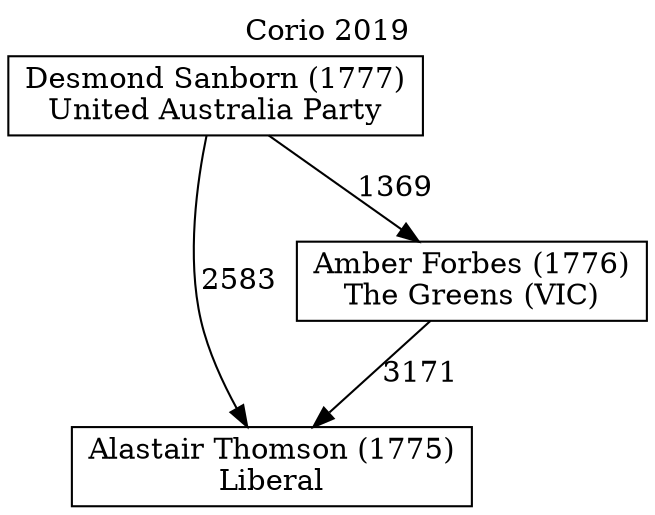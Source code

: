 // House preference flow
digraph "Alastair Thomson (1775)_Corio_2019" {
	graph [label="Corio 2019" labelloc=t mclimit=10]
	node [shape=box]
	"Alastair Thomson (1775)" [label="Alastair Thomson (1775)
Liberal"]
	"Amber Forbes (1776)" [label="Amber Forbes (1776)
The Greens (VIC)"]
	"Desmond Sanborn (1777)" [label="Desmond Sanborn (1777)
United Australia Party"]
	"Amber Forbes (1776)" -> "Alastair Thomson (1775)" [label=3171]
	"Desmond Sanborn (1777)" -> "Amber Forbes (1776)" [label=1369]
	"Desmond Sanborn (1777)" -> "Alastair Thomson (1775)" [label=2583]
}
